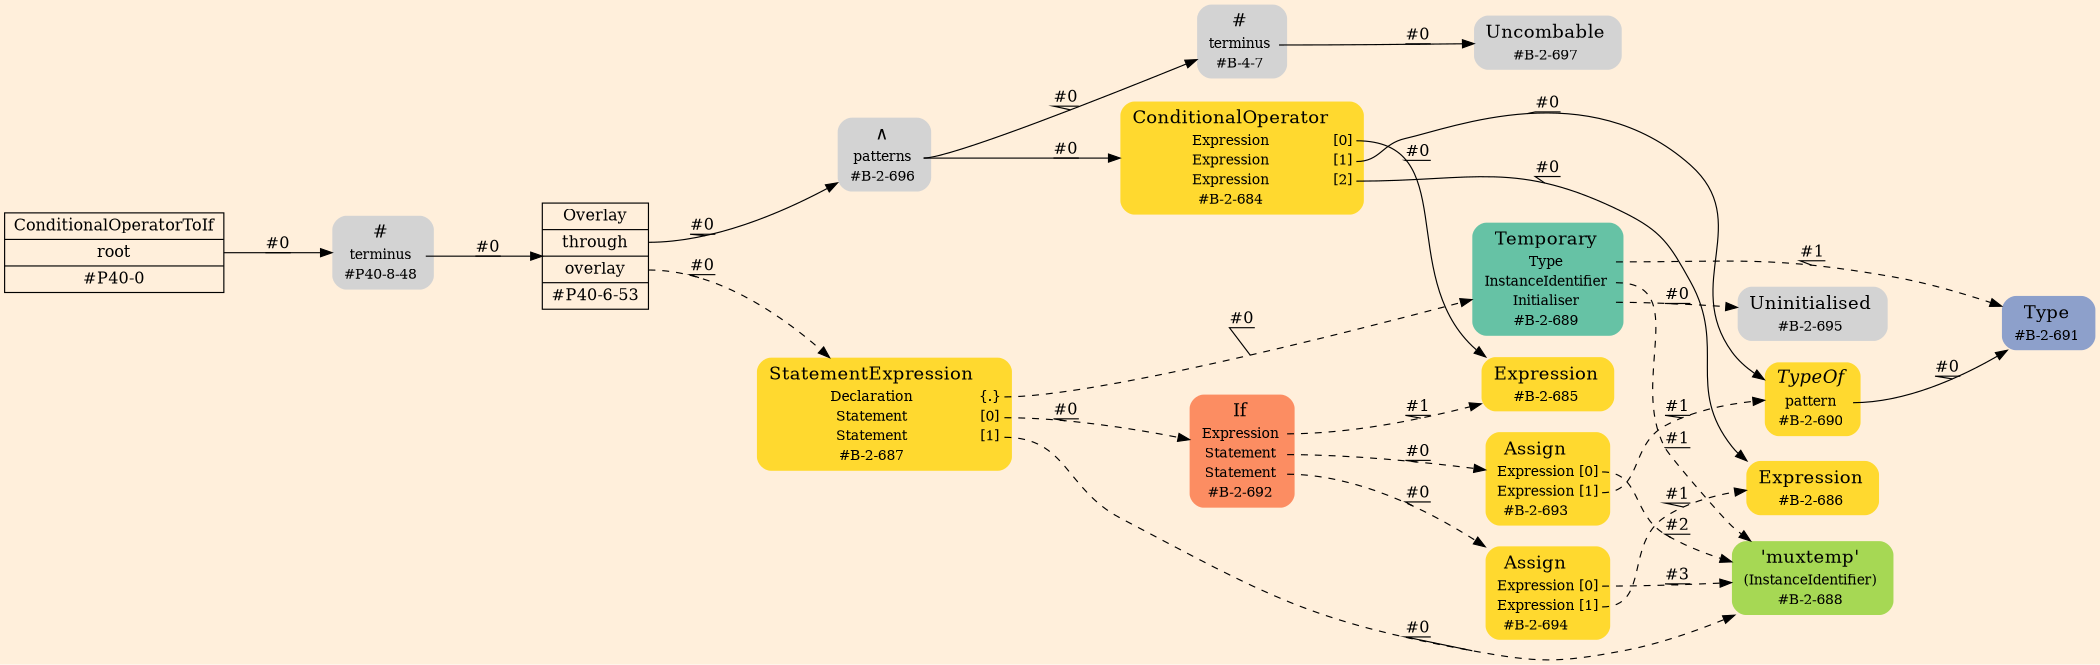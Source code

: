 digraph Inferno {
graph [
rankdir = "LR"
ranksep = 1.0
size = "14,20"
bgcolor = antiquewhite1
];
node [
];
"CR#P40-0" [
shape = "record"
fillcolor = "transparent"
label = "<fixed> ConditionalOperatorToIf | <port0> root | <port1> #P40-0"
style = "filled"
fontsize = "14"
fillcolor = antiquewhite1
];
"#P40-8-48" [
shape = "plaintext"
label = <<TABLE BORDER="0" CELLBORDER="0" CELLSPACING="0">
 <TR>
  <TD><FONT POINT-SIZE="16.0">#</FONT></TD>
  <TD></TD>
 </TR>
 <TR>
  <TD>terminus</TD>
  <TD PORT="port0"></TD>
 </TR>
 <TR>
  <TD>#P40-8-48</TD>
  <TD PORT="port1"></TD>
 </TR>
</TABLE>>
style = "rounded,filled"
fontsize = "12"
];
"#P40-6-53" [
shape = "record"
label = "<fixed> Overlay | <port0> through | <port1> overlay | <port2> #P40-6-53"
style = "filled"
fontsize = "14"
fillcolor = antiquewhite1
];
"#B-2-696" [
shape = "plaintext"
label = <<TABLE BORDER="0" CELLBORDER="0" CELLSPACING="0">
 <TR>
  <TD><FONT POINT-SIZE="16.0">∧</FONT></TD>
  <TD></TD>
 </TR>
 <TR>
  <TD>patterns</TD>
  <TD PORT="port0"></TD>
 </TR>
 <TR>
  <TD>#B-2-696</TD>
  <TD PORT="port1"></TD>
 </TR>
</TABLE>>
style = "rounded,filled"
fontsize = "12"
];
"#B-2-684" [
shape = "plaintext"
fillcolor = "/set28/6"
label = <<TABLE BORDER="0" CELLBORDER="0" CELLSPACING="0">
 <TR>
  <TD><FONT POINT-SIZE="16.0">ConditionalOperator</FONT></TD>
  <TD></TD>
 </TR>
 <TR>
  <TD>Expression</TD>
  <TD PORT="port0">[0]</TD>
 </TR>
 <TR>
  <TD>Expression</TD>
  <TD PORT="port1">[1]</TD>
 </TR>
 <TR>
  <TD>Expression</TD>
  <TD PORT="port2">[2]</TD>
 </TR>
 <TR>
  <TD>#B-2-684</TD>
  <TD PORT="port3"></TD>
 </TR>
</TABLE>>
style = "rounded,filled"
fontsize = "12"
];
"#B-2-685" [
shape = "plaintext"
fillcolor = "/set28/6"
label = <<TABLE BORDER="0" CELLBORDER="0" CELLSPACING="0">
 <TR>
  <TD><FONT POINT-SIZE="16.0">Expression</FONT></TD>
  <TD></TD>
 </TR>
 <TR>
  <TD>#B-2-685</TD>
  <TD PORT="port0"></TD>
 </TR>
</TABLE>>
style = "rounded,filled"
fontsize = "12"
];
"#B-2-690" [
shape = "plaintext"
fillcolor = "/set28/6"
label = <<TABLE BORDER="0" CELLBORDER="0" CELLSPACING="0">
 <TR>
  <TD><FONT POINT-SIZE="16.0"><I>TypeOf</I></FONT></TD>
  <TD></TD>
 </TR>
 <TR>
  <TD>pattern</TD>
  <TD PORT="port0"></TD>
 </TR>
 <TR>
  <TD>#B-2-690</TD>
  <TD PORT="port1"></TD>
 </TR>
</TABLE>>
style = "rounded,filled"
fontsize = "12"
];
"#B-2-691" [
shape = "plaintext"
fillcolor = "/set28/3"
label = <<TABLE BORDER="0" CELLBORDER="0" CELLSPACING="0">
 <TR>
  <TD><FONT POINT-SIZE="16.0">Type</FONT></TD>
  <TD></TD>
 </TR>
 <TR>
  <TD>#B-2-691</TD>
  <TD PORT="port0"></TD>
 </TR>
</TABLE>>
style = "rounded,filled"
fontsize = "12"
];
"#B-2-686" [
shape = "plaintext"
fillcolor = "/set28/6"
label = <<TABLE BORDER="0" CELLBORDER="0" CELLSPACING="0">
 <TR>
  <TD><FONT POINT-SIZE="16.0">Expression</FONT></TD>
  <TD></TD>
 </TR>
 <TR>
  <TD>#B-2-686</TD>
  <TD PORT="port0"></TD>
 </TR>
</TABLE>>
style = "rounded,filled"
fontsize = "12"
];
"#B-4-7" [
shape = "plaintext"
label = <<TABLE BORDER="0" CELLBORDER="0" CELLSPACING="0">
 <TR>
  <TD><FONT POINT-SIZE="16.0">#</FONT></TD>
  <TD></TD>
 </TR>
 <TR>
  <TD>terminus</TD>
  <TD PORT="port0"></TD>
 </TR>
 <TR>
  <TD>#B-4-7</TD>
  <TD PORT="port1"></TD>
 </TR>
</TABLE>>
style = "rounded,filled"
fontsize = "12"
];
"#B-2-697" [
shape = "plaintext"
label = <<TABLE BORDER="0" CELLBORDER="0" CELLSPACING="0">
 <TR>
  <TD><FONT POINT-SIZE="16.0">Uncombable</FONT></TD>
  <TD></TD>
 </TR>
 <TR>
  <TD>#B-2-697</TD>
  <TD PORT="port0"></TD>
 </TR>
</TABLE>>
style = "rounded,filled"
fontsize = "12"
];
"#B-2-687" [
shape = "plaintext"
fillcolor = "/set28/6"
label = <<TABLE BORDER="0" CELLBORDER="0" CELLSPACING="0">
 <TR>
  <TD><FONT POINT-SIZE="16.0">StatementExpression</FONT></TD>
  <TD></TD>
 </TR>
 <TR>
  <TD>Declaration</TD>
  <TD PORT="port0">{.}</TD>
 </TR>
 <TR>
  <TD>Statement</TD>
  <TD PORT="port1">[0]</TD>
 </TR>
 <TR>
  <TD>Statement</TD>
  <TD PORT="port2">[1]</TD>
 </TR>
 <TR>
  <TD>#B-2-687</TD>
  <TD PORT="port3"></TD>
 </TR>
</TABLE>>
style = "rounded,filled"
fontsize = "12"
];
"#B-2-689" [
shape = "plaintext"
fillcolor = "/set28/1"
label = <<TABLE BORDER="0" CELLBORDER="0" CELLSPACING="0">
 <TR>
  <TD><FONT POINT-SIZE="16.0">Temporary</FONT></TD>
  <TD></TD>
 </TR>
 <TR>
  <TD>Type</TD>
  <TD PORT="port0"></TD>
 </TR>
 <TR>
  <TD>InstanceIdentifier</TD>
  <TD PORT="port1"></TD>
 </TR>
 <TR>
  <TD>Initialiser</TD>
  <TD PORT="port2"></TD>
 </TR>
 <TR>
  <TD>#B-2-689</TD>
  <TD PORT="port3"></TD>
 </TR>
</TABLE>>
style = "rounded,filled"
fontsize = "12"
];
"#B-2-688" [
shape = "plaintext"
fillcolor = "/set28/5"
label = <<TABLE BORDER="0" CELLBORDER="0" CELLSPACING="0">
 <TR>
  <TD><FONT POINT-SIZE="16.0">'muxtemp'</FONT></TD>
  <TD></TD>
 </TR>
 <TR>
  <TD>(InstanceIdentifier)</TD>
  <TD PORT="port0"></TD>
 </TR>
 <TR>
  <TD>#B-2-688</TD>
  <TD PORT="port1"></TD>
 </TR>
</TABLE>>
style = "rounded,filled"
fontsize = "12"
];
"#B-2-695" [
shape = "plaintext"
label = <<TABLE BORDER="0" CELLBORDER="0" CELLSPACING="0">
 <TR>
  <TD><FONT POINT-SIZE="16.0">Uninitialised</FONT></TD>
  <TD></TD>
 </TR>
 <TR>
  <TD>#B-2-695</TD>
  <TD PORT="port0"></TD>
 </TR>
</TABLE>>
style = "rounded,filled"
fontsize = "12"
];
"#B-2-692" [
shape = "plaintext"
fillcolor = "/set28/2"
label = <<TABLE BORDER="0" CELLBORDER="0" CELLSPACING="0">
 <TR>
  <TD><FONT POINT-SIZE="16.0">If</FONT></TD>
  <TD></TD>
 </TR>
 <TR>
  <TD>Expression</TD>
  <TD PORT="port0"></TD>
 </TR>
 <TR>
  <TD>Statement</TD>
  <TD PORT="port1"></TD>
 </TR>
 <TR>
  <TD>Statement</TD>
  <TD PORT="port2"></TD>
 </TR>
 <TR>
  <TD>#B-2-692</TD>
  <TD PORT="port3"></TD>
 </TR>
</TABLE>>
style = "rounded,filled"
fontsize = "12"
];
"#B-2-693" [
shape = "plaintext"
fillcolor = "/set28/6"
label = <<TABLE BORDER="0" CELLBORDER="0" CELLSPACING="0">
 <TR>
  <TD><FONT POINT-SIZE="16.0">Assign</FONT></TD>
  <TD></TD>
 </TR>
 <TR>
  <TD>Expression</TD>
  <TD PORT="port0">[0]</TD>
 </TR>
 <TR>
  <TD>Expression</TD>
  <TD PORT="port1">[1]</TD>
 </TR>
 <TR>
  <TD>#B-2-693</TD>
  <TD PORT="port2"></TD>
 </TR>
</TABLE>>
style = "rounded,filled"
fontsize = "12"
];
"#B-2-694" [
shape = "plaintext"
fillcolor = "/set28/6"
label = <<TABLE BORDER="0" CELLBORDER="0" CELLSPACING="0">
 <TR>
  <TD><FONT POINT-SIZE="16.0">Assign</FONT></TD>
  <TD></TD>
 </TR>
 <TR>
  <TD>Expression</TD>
  <TD PORT="port0">[0]</TD>
 </TR>
 <TR>
  <TD>Expression</TD>
  <TD PORT="port1">[1]</TD>
 </TR>
 <TR>
  <TD>#B-2-694</TD>
  <TD PORT="port2"></TD>
 </TR>
</TABLE>>
style = "rounded,filled"
fontsize = "12"
];
"CR#P40-0":port0 -> "#P40-8-48" [style="solid"
label = "#0"
decorate = true
];
"#P40-8-48":port0 -> "#P40-6-53" [style="solid"
label = "#0"
decorate = true
];
"#P40-6-53":port0 -> "#B-2-696" [style="solid"
label = "#0"
decorate = true
];
"#P40-6-53":port1 -> "#B-2-687" [style="dashed"
label = "#0"
decorate = true
];
"#B-2-696":port0 -> "#B-2-684" [style="solid"
label = "#0"
decorate = true
];
"#B-2-696":port0 -> "#B-4-7" [style="solid"
label = "#0"
decorate = true
];
"#B-2-684":port0 -> "#B-2-685" [style="solid"
label = "#0"
decorate = true
];
"#B-2-684":port1 -> "#B-2-690" [style="solid"
label = "#0"
decorate = true
];
"#B-2-684":port2 -> "#B-2-686" [style="solid"
label = "#0"
decorate = true
];
"#B-2-690":port0 -> "#B-2-691" [style="solid"
label = "#0"
decorate = true
];
"#B-4-7":port0 -> "#B-2-697" [style="solid"
label = "#0"
decorate = true
];
"#B-2-687":port0 -> "#B-2-689" [style="dashed"
label = "#0"
decorate = true
];
"#B-2-687":port1 -> "#B-2-692" [style="dashed"
label = "#0"
decorate = true
];
"#B-2-687":port2 -> "#B-2-688" [style="dashed"
label = "#0"
decorate = true
];
"#B-2-689":port0 -> "#B-2-691" [style="dashed"
label = "#1"
decorate = true
];
"#B-2-689":port1 -> "#B-2-688" [style="dashed"
label = "#1"
decorate = true
];
"#B-2-689":port2 -> "#B-2-695" [style="dashed"
label = "#0"
decorate = true
];
"#B-2-692":port0 -> "#B-2-685" [style="dashed"
label = "#1"
decorate = true
];
"#B-2-692":port1 -> "#B-2-693" [style="dashed"
label = "#0"
decorate = true
];
"#B-2-692":port2 -> "#B-2-694" [style="dashed"
label = "#0"
decorate = true
];
"#B-2-693":port0 -> "#B-2-688" [style="dashed"
label = "#2"
decorate = true
];
"#B-2-693":port1 -> "#B-2-690" [style="dashed"
label = "#1"
decorate = true
];
"#B-2-694":port0 -> "#B-2-688" [style="dashed"
label = "#3"
decorate = true
];
"#B-2-694":port1 -> "#B-2-686" [style="dashed"
label = "#1"
decorate = true
];
}
